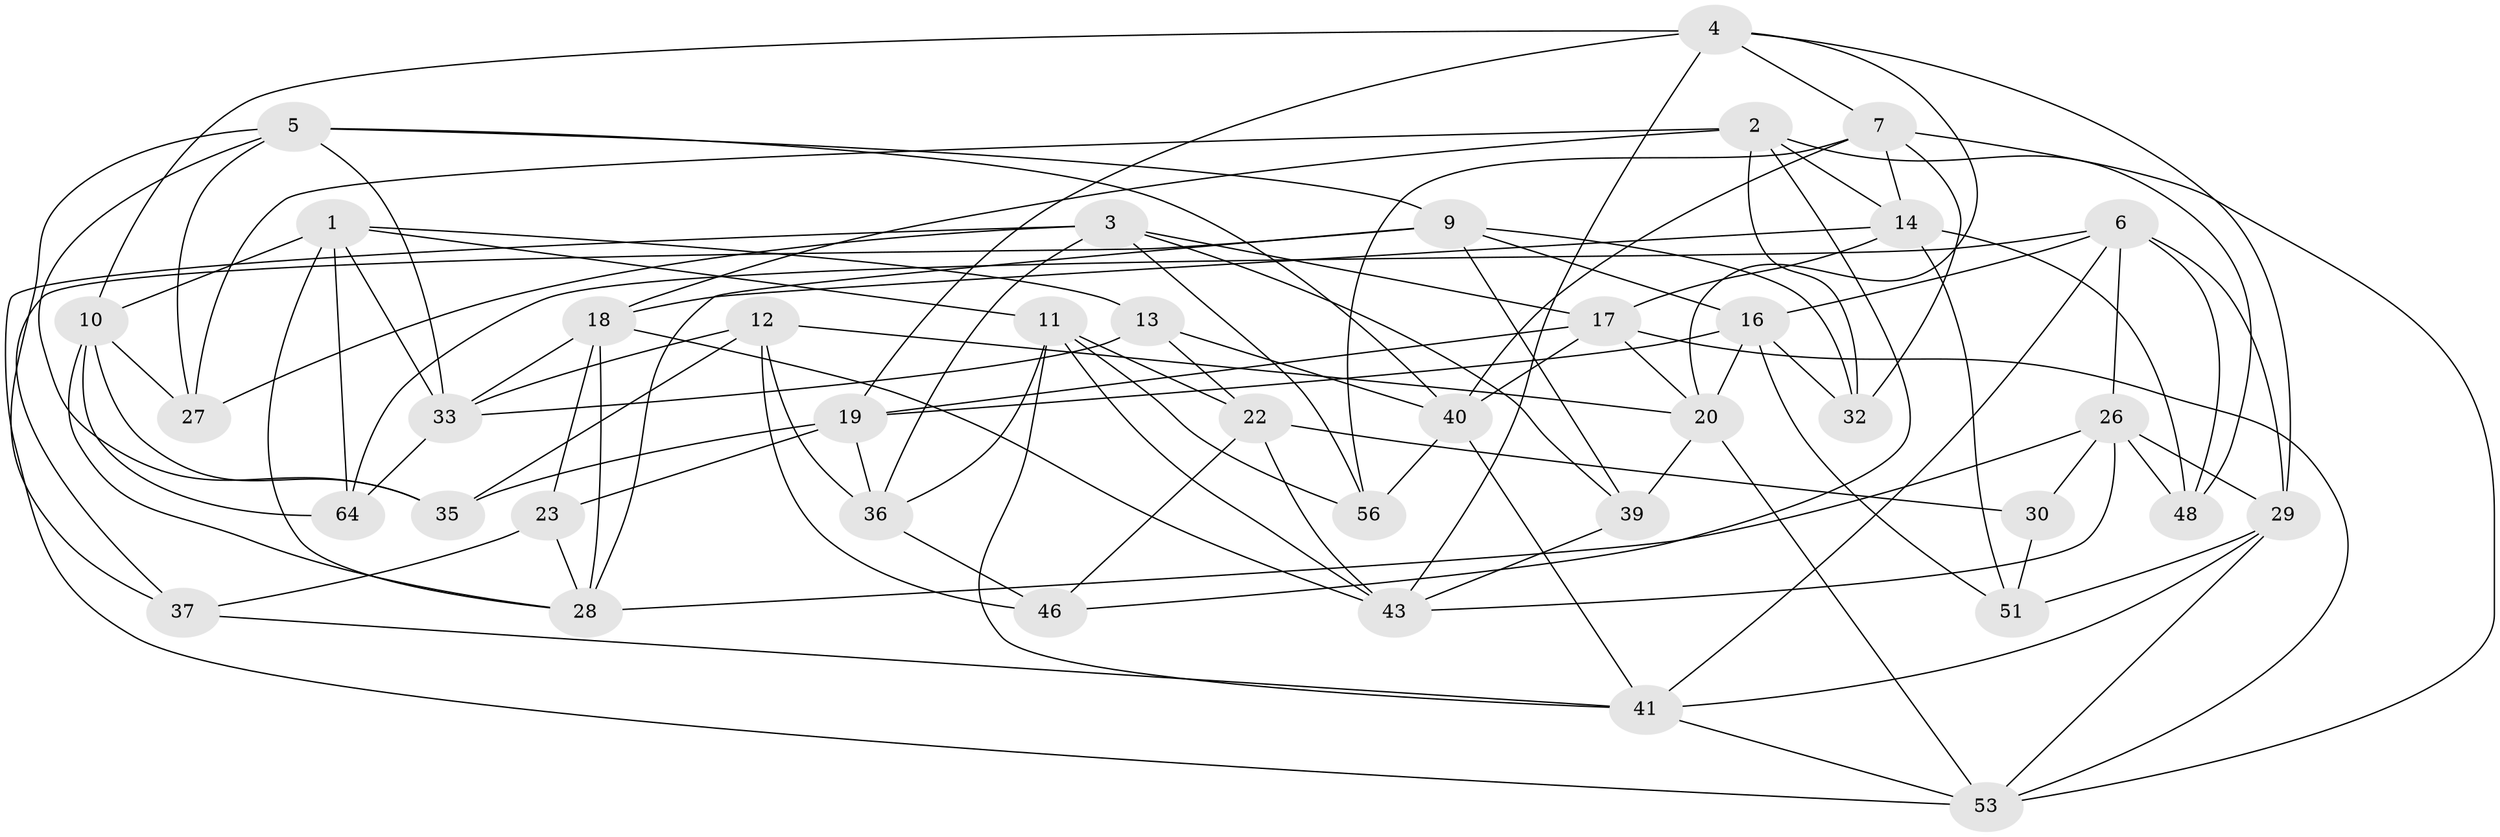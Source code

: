 // original degree distribution, {4: 1.0}
// Generated by graph-tools (version 1.1) at 2025/42/03/06/25 10:42:25]
// undirected, 40 vertices, 105 edges
graph export_dot {
graph [start="1"]
  node [color=gray90,style=filled];
  1 [super="+50"];
  2 [super="+25"];
  3 [super="+21"];
  4 [super="+24"];
  5 [super="+31"];
  6 [super="+49"];
  7 [super="+8"];
  9 [super="+42"];
  10 [super="+66"];
  11 [super="+52"];
  12 [super="+60"];
  13;
  14 [super="+15"];
  16 [super="+54"];
  17 [super="+67"];
  18 [super="+59"];
  19 [super="+38"];
  20 [super="+58"];
  22 [super="+61"];
  23;
  26 [super="+47"];
  27;
  28 [super="+65"];
  29 [super="+57"];
  30;
  32;
  33 [super="+34"];
  35;
  36 [super="+45"];
  37;
  39;
  40 [super="+63"];
  41 [super="+62"];
  43 [super="+44"];
  46;
  48;
  51;
  53 [super="+55"];
  56;
  64;
  1 -- 10;
  1 -- 33;
  1 -- 13;
  1 -- 64;
  1 -- 11;
  1 -- 28;
  2 -- 46;
  2 -- 48;
  2 -- 32;
  2 -- 27;
  2 -- 18;
  2 -- 14;
  3 -- 53;
  3 -- 36;
  3 -- 56;
  3 -- 27;
  3 -- 17;
  3 -- 39;
  4 -- 19;
  4 -- 20;
  4 -- 10;
  4 -- 29;
  4 -- 7;
  4 -- 43;
  5 -- 35;
  5 -- 33;
  5 -- 37;
  5 -- 27;
  5 -- 9;
  5 -- 40;
  6 -- 64;
  6 -- 26;
  6 -- 48;
  6 -- 16;
  6 -- 41;
  6 -- 29;
  7 -- 56;
  7 -- 32;
  7 -- 53;
  7 -- 40;
  7 -- 14;
  9 -- 37;
  9 -- 16;
  9 -- 32;
  9 -- 28;
  9 -- 39;
  10 -- 64;
  10 -- 35;
  10 -- 27;
  10 -- 28;
  11 -- 36;
  11 -- 22;
  11 -- 41;
  11 -- 56;
  11 -- 43;
  12 -- 33;
  12 -- 46;
  12 -- 35;
  12 -- 20;
  12 -- 36 [weight=2];
  13 -- 33;
  13 -- 22;
  13 -- 40;
  14 -- 51;
  14 -- 18;
  14 -- 48;
  14 -- 17;
  16 -- 19;
  16 -- 51;
  16 -- 32;
  16 -- 20;
  17 -- 20;
  17 -- 53;
  17 -- 19;
  17 -- 40;
  18 -- 28;
  18 -- 33;
  18 -- 23;
  18 -- 43;
  19 -- 35;
  19 -- 23;
  19 -- 36;
  20 -- 39;
  20 -- 53;
  22 -- 30 [weight=2];
  22 -- 46;
  22 -- 43;
  23 -- 37;
  23 -- 28;
  26 -- 29;
  26 -- 48;
  26 -- 30;
  26 -- 28;
  26 -- 43;
  29 -- 53;
  29 -- 41;
  29 -- 51;
  30 -- 51;
  33 -- 64;
  36 -- 46;
  37 -- 41;
  39 -- 43;
  40 -- 56;
  40 -- 41;
  41 -- 53;
}
